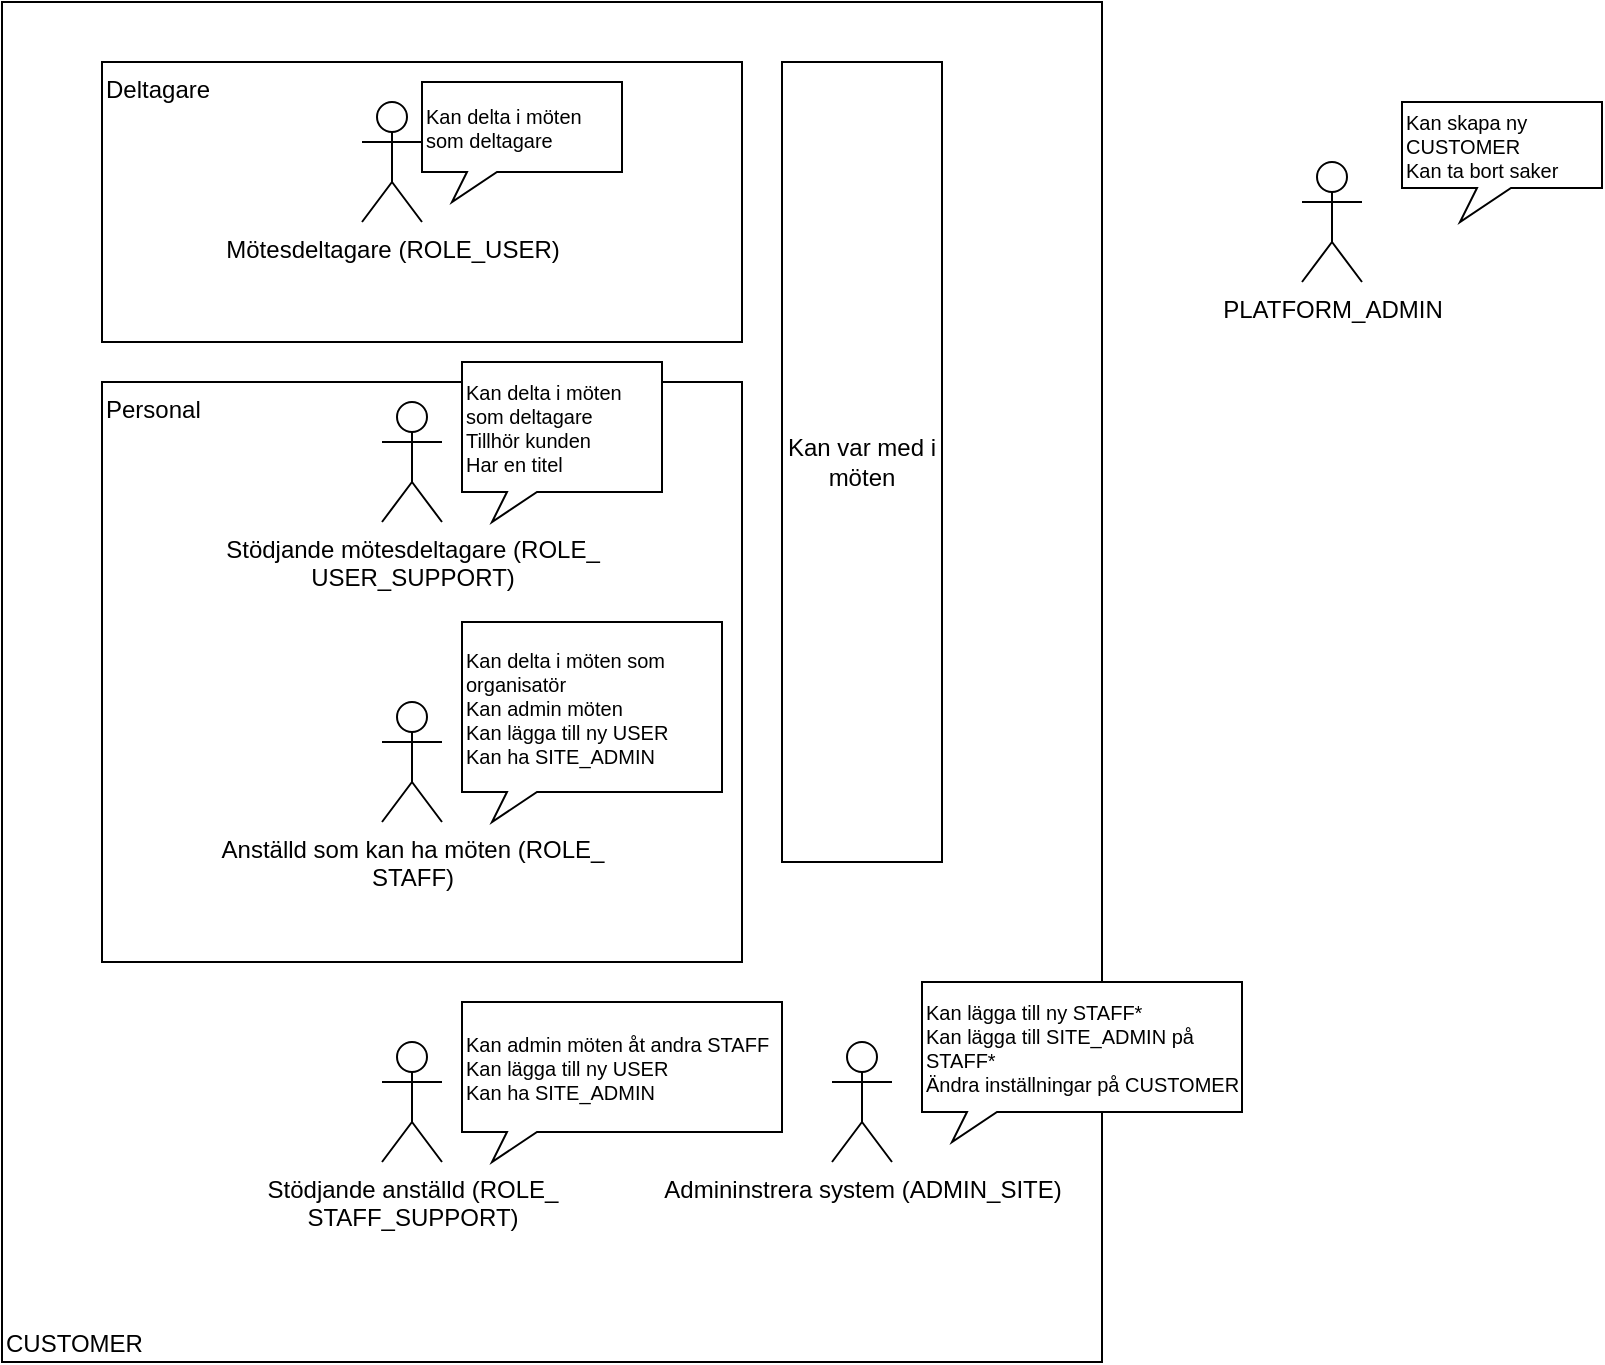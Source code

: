 <mxfile version="14.4.4" type="github">
  <diagram id="f80tGyujH1ioxX340dtu" name="Page-1">
    <mxGraphModel dx="1426" dy="2060" grid="1" gridSize="10" guides="1" tooltips="1" connect="1" arrows="1" fold="1" page="1" pageScale="1" pageWidth="827" pageHeight="1169" math="0" shadow="0">
      <root>
        <mxCell id="0" />
        <mxCell id="1" parent="0" />
        <mxCell id="FpeEruHiEG0ho4Uv4xyN-2" value="CUSTOMER" style="rounded=0;whiteSpace=wrap;html=1;align=left;verticalAlign=bottom;" vertex="1" parent="1">
          <mxGeometry y="-10" width="550" height="680" as="geometry" />
        </mxCell>
        <mxCell id="Hx5D3NNydIrSnGcZvrM5-19" value="Personal" style="rounded=0;whiteSpace=wrap;html=1;align=left;verticalAlign=top;" parent="1" vertex="1">
          <mxGeometry x="50" y="180" width="320" height="290" as="geometry" />
        </mxCell>
        <mxCell id="Hx5D3NNydIrSnGcZvrM5-18" value="Deltagare" style="rounded=0;whiteSpace=wrap;html=1;align=left;verticalAlign=top;" parent="1" vertex="1">
          <mxGeometry x="50" y="20" width="320" height="140" as="geometry" />
        </mxCell>
        <mxCell id="Hx5D3NNydIrSnGcZvrM5-1" value="Mötesdeltagare (ROLE_USER)" style="shape=umlActor;verticalLabelPosition=bottom;verticalAlign=top;html=1;outlineConnect=0;" parent="1" vertex="1">
          <mxGeometry x="180" y="40" width="30" height="60" as="geometry" />
        </mxCell>
        <mxCell id="Hx5D3NNydIrSnGcZvrM5-2" value="Stödjande mötesdeltagare (ROLE_&lt;br&gt;USER_SUPPORT)" style="shape=umlActor;verticalLabelPosition=bottom;verticalAlign=top;html=1;outlineConnect=0;" parent="1" vertex="1">
          <mxGeometry x="190" y="190" width="30" height="60" as="geometry" />
        </mxCell>
        <mxCell id="Hx5D3NNydIrSnGcZvrM5-3" value="Anställd som kan ha möten (ROLE_&lt;br&gt;STAFF)" style="shape=umlActor;verticalLabelPosition=bottom;verticalAlign=top;html=1;outlineConnect=0;" parent="1" vertex="1">
          <mxGeometry x="190" y="340" width="30" height="60" as="geometry" />
        </mxCell>
        <mxCell id="Hx5D3NNydIrSnGcZvrM5-10" value="Stödjande anställd (ROLE_&lt;br&gt;STAFF_SUPPORT)" style="shape=umlActor;verticalLabelPosition=bottom;verticalAlign=top;html=1;outlineConnect=0;" parent="1" vertex="1">
          <mxGeometry x="190" y="510" width="30" height="60" as="geometry" />
        </mxCell>
        <mxCell id="Hx5D3NNydIrSnGcZvrM5-20" value="Kan var med i möten" style="rounded=0;whiteSpace=wrap;html=1;" parent="1" vertex="1">
          <mxGeometry x="390" y="20" width="80" height="400" as="geometry" />
        </mxCell>
        <mxCell id="FpeEruHiEG0ho4Uv4xyN-1" value="PLATFORM_ADMIN" style="shape=umlActor;verticalLabelPosition=bottom;verticalAlign=top;html=1;outlineConnect=0;align=center;" vertex="1" parent="1">
          <mxGeometry x="650" y="70" width="30" height="60" as="geometry" />
        </mxCell>
        <mxCell id="FpeEruHiEG0ho4Uv4xyN-8" value="Admininstrera system (ADMIN_SITE)" style="shape=umlActor;verticalLabelPosition=bottom;verticalAlign=top;html=1;outlineConnect=0;" vertex="1" parent="1">
          <mxGeometry x="415" y="510" width="30" height="60" as="geometry" />
        </mxCell>
        <mxCell id="FpeEruHiEG0ho4Uv4xyN-18" value="Kan delta i möten som deltagare" style="whiteSpace=wrap;html=1;shape=mxgraph.basic.rectCallout;dx=30;dy=15;boundedLbl=1;align=left;fontSize=10;" vertex="1" parent="1">
          <mxGeometry x="210" y="30" width="100" height="60" as="geometry" />
        </mxCell>
        <mxCell id="FpeEruHiEG0ho4Uv4xyN-19" value="&lt;span&gt;Kan delta i möten som deltagare&lt;/span&gt;&lt;br&gt;&lt;span&gt;Tillhör kunden&lt;/span&gt;&lt;br&gt;&lt;span&gt;Har en titel&lt;/span&gt;" style="whiteSpace=wrap;html=1;shape=mxgraph.basic.rectCallout;dx=30;dy=15;boundedLbl=1;align=left;fontSize=10;" vertex="1" parent="1">
          <mxGeometry x="230" y="170" width="100" height="80" as="geometry" />
        </mxCell>
        <mxCell id="FpeEruHiEG0ho4Uv4xyN-20" value="&lt;span&gt;Kan delta i möten som organisatör&lt;/span&gt;&lt;br&gt;Kan admin möten&lt;br&gt;Kan lägga till ny USER&lt;br&gt;Kan ha SITE_ADMIN" style="whiteSpace=wrap;html=1;shape=mxgraph.basic.rectCallout;dx=30;dy=15;boundedLbl=1;align=left;fontSize=10;" vertex="1" parent="1">
          <mxGeometry x="230" y="300" width="130" height="100" as="geometry" />
        </mxCell>
        <mxCell id="FpeEruHiEG0ho4Uv4xyN-24" value="Kan admin möten åt andra STAFF&lt;br&gt;Kan lägga till ny USER&lt;br&gt;Kan ha SITE_ADMIN" style="whiteSpace=wrap;html=1;shape=mxgraph.basic.rectCallout;dx=30;dy=15;boundedLbl=1;align=left;fontSize=10;" vertex="1" parent="1">
          <mxGeometry x="230" y="490" width="160" height="80" as="geometry" />
        </mxCell>
        <mxCell id="FpeEruHiEG0ho4Uv4xyN-25" value="Kan lägga till ny STAFF*&lt;br&gt;Kan lägga till SITE_ADMIN på STAFF*&lt;br&gt;Ändra inställningar på CUSTOMER" style="whiteSpace=wrap;html=1;shape=mxgraph.basic.rectCallout;dx=30;dy=15;boundedLbl=1;align=left;fontSize=10;" vertex="1" parent="1">
          <mxGeometry x="460" y="480" width="160" height="80" as="geometry" />
        </mxCell>
        <mxCell id="FpeEruHiEG0ho4Uv4xyN-27" value="Kan skapa ny CUSTOMER&lt;br&gt;Kan ta bort saker" style="whiteSpace=wrap;html=1;shape=mxgraph.basic.rectCallout;dx=46;dy=17;boundedLbl=1;fontSize=10;align=left;" vertex="1" parent="1">
          <mxGeometry x="700" y="40" width="100" height="60" as="geometry" />
        </mxCell>
      </root>
    </mxGraphModel>
  </diagram>
</mxfile>
